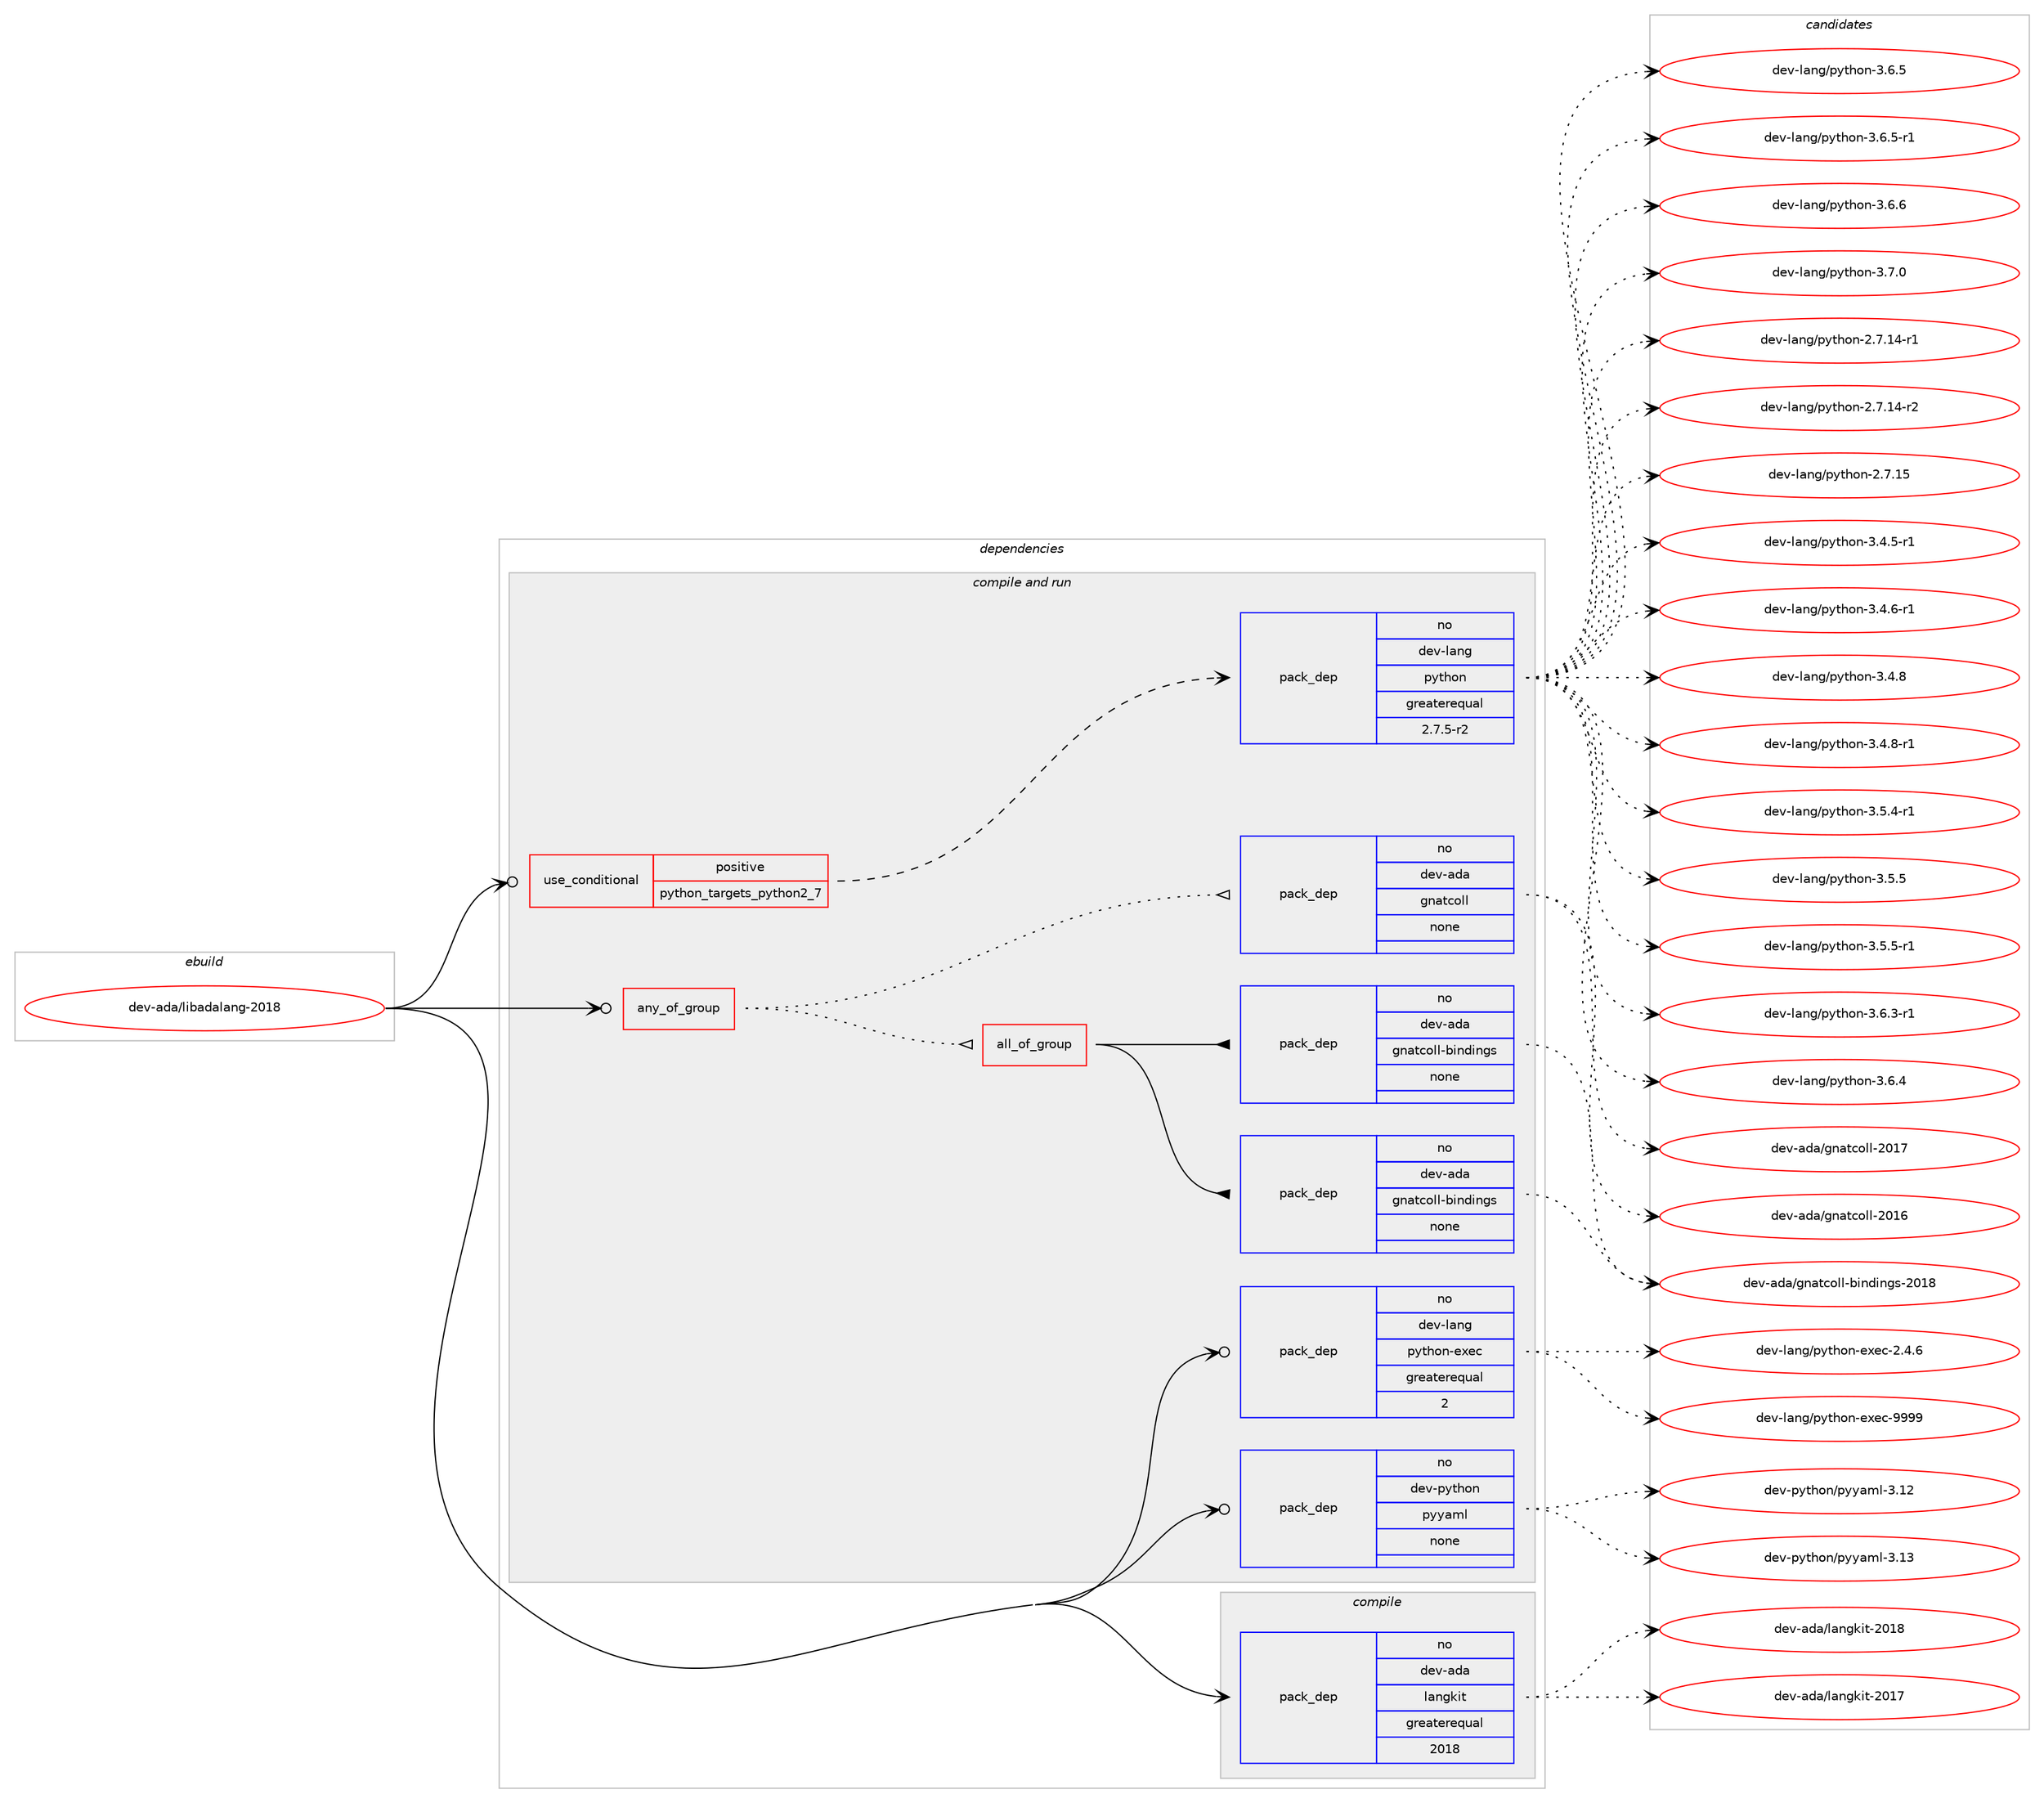 digraph prolog {

# *************
# Graph options
# *************

newrank=true;
concentrate=true;
compound=true;
graph [rankdir=LR,fontname=Helvetica,fontsize=10,ranksep=1.5];#, ranksep=2.5, nodesep=0.2];
edge  [arrowhead=vee];
node  [fontname=Helvetica,fontsize=10];

# **********
# The ebuild
# **********

subgraph cluster_leftcol {
color=gray;
rank=same;
label=<<i>ebuild</i>>;
id [label="dev-ada/libadalang-2018", color=red, width=4, href="../dev-ada/libadalang-2018.svg"];
}

# ****************
# The dependencies
# ****************

subgraph cluster_midcol {
color=gray;
label=<<i>dependencies</i>>;
subgraph cluster_compile {
fillcolor="#eeeeee";
style=filled;
label=<<i>compile</i>>;
subgraph pack2784 {
dependency3471 [label=<<TABLE BORDER="0" CELLBORDER="1" CELLSPACING="0" CELLPADDING="4" WIDTH="220"><TR><TD ROWSPAN="6" CELLPADDING="30">pack_dep</TD></TR><TR><TD WIDTH="110">no</TD></TR><TR><TD>dev-ada</TD></TR><TR><TD>langkit</TD></TR><TR><TD>greaterequal</TD></TR><TR><TD>2018</TD></TR></TABLE>>, shape=none, color=blue];
}
id:e -> dependency3471:w [weight=20,style="solid",arrowhead="vee"];
}
subgraph cluster_compileandrun {
fillcolor="#eeeeee";
style=filled;
label=<<i>compile and run</i>>;
subgraph any106 {
dependency3472 [label=<<TABLE BORDER="0" CELLBORDER="1" CELLSPACING="0" CELLPADDING="4"><TR><TD CELLPADDING="10">any_of_group</TD></TR></TABLE>>, shape=none, color=red];subgraph pack2785 {
dependency3473 [label=<<TABLE BORDER="0" CELLBORDER="1" CELLSPACING="0" CELLPADDING="4" WIDTH="220"><TR><TD ROWSPAN="6" CELLPADDING="30">pack_dep</TD></TR><TR><TD WIDTH="110">no</TD></TR><TR><TD>dev-ada</TD></TR><TR><TD>gnatcoll</TD></TR><TR><TD>none</TD></TR><TR><TD></TD></TR></TABLE>>, shape=none, color=blue];
}
dependency3472:e -> dependency3473:w [weight=20,style="dotted",arrowhead="oinv"];
subgraph all10 {
dependency3474 [label=<<TABLE BORDER="0" CELLBORDER="1" CELLSPACING="0" CELLPADDING="4"><TR><TD CELLPADDING="10">all_of_group</TD></TR></TABLE>>, shape=none, color=red];subgraph pack2786 {
dependency3475 [label=<<TABLE BORDER="0" CELLBORDER="1" CELLSPACING="0" CELLPADDING="4" WIDTH="220"><TR><TD ROWSPAN="6" CELLPADDING="30">pack_dep</TD></TR><TR><TD WIDTH="110">no</TD></TR><TR><TD>dev-ada</TD></TR><TR><TD>gnatcoll-bindings</TD></TR><TR><TD>none</TD></TR><TR><TD></TD></TR></TABLE>>, shape=none, color=blue];
}
dependency3474:e -> dependency3475:w [weight=20,style="solid",arrowhead="inv"];
subgraph pack2787 {
dependency3476 [label=<<TABLE BORDER="0" CELLBORDER="1" CELLSPACING="0" CELLPADDING="4" WIDTH="220"><TR><TD ROWSPAN="6" CELLPADDING="30">pack_dep</TD></TR><TR><TD WIDTH="110">no</TD></TR><TR><TD>dev-ada</TD></TR><TR><TD>gnatcoll-bindings</TD></TR><TR><TD>none</TD></TR><TR><TD></TD></TR></TABLE>>, shape=none, color=blue];
}
dependency3474:e -> dependency3476:w [weight=20,style="solid",arrowhead="inv"];
}
dependency3472:e -> dependency3474:w [weight=20,style="dotted",arrowhead="oinv"];
}
id:e -> dependency3472:w [weight=20,style="solid",arrowhead="odotvee"];
subgraph cond574 {
dependency3477 [label=<<TABLE BORDER="0" CELLBORDER="1" CELLSPACING="0" CELLPADDING="4"><TR><TD ROWSPAN="3" CELLPADDING="10">use_conditional</TD></TR><TR><TD>positive</TD></TR><TR><TD>python_targets_python2_7</TD></TR></TABLE>>, shape=none, color=red];
subgraph pack2788 {
dependency3478 [label=<<TABLE BORDER="0" CELLBORDER="1" CELLSPACING="0" CELLPADDING="4" WIDTH="220"><TR><TD ROWSPAN="6" CELLPADDING="30">pack_dep</TD></TR><TR><TD WIDTH="110">no</TD></TR><TR><TD>dev-lang</TD></TR><TR><TD>python</TD></TR><TR><TD>greaterequal</TD></TR><TR><TD>2.7.5-r2</TD></TR></TABLE>>, shape=none, color=blue];
}
dependency3477:e -> dependency3478:w [weight=20,style="dashed",arrowhead="vee"];
}
id:e -> dependency3477:w [weight=20,style="solid",arrowhead="odotvee"];
subgraph pack2789 {
dependency3479 [label=<<TABLE BORDER="0" CELLBORDER="1" CELLSPACING="0" CELLPADDING="4" WIDTH="220"><TR><TD ROWSPAN="6" CELLPADDING="30">pack_dep</TD></TR><TR><TD WIDTH="110">no</TD></TR><TR><TD>dev-lang</TD></TR><TR><TD>python-exec</TD></TR><TR><TD>greaterequal</TD></TR><TR><TD>2</TD></TR></TABLE>>, shape=none, color=blue];
}
id:e -> dependency3479:w [weight=20,style="solid",arrowhead="odotvee"];
subgraph pack2790 {
dependency3480 [label=<<TABLE BORDER="0" CELLBORDER="1" CELLSPACING="0" CELLPADDING="4" WIDTH="220"><TR><TD ROWSPAN="6" CELLPADDING="30">pack_dep</TD></TR><TR><TD WIDTH="110">no</TD></TR><TR><TD>dev-python</TD></TR><TR><TD>pyyaml</TD></TR><TR><TD>none</TD></TR><TR><TD></TD></TR></TABLE>>, shape=none, color=blue];
}
id:e -> dependency3480:w [weight=20,style="solid",arrowhead="odotvee"];
}
subgraph cluster_run {
fillcolor="#eeeeee";
style=filled;
label=<<i>run</i>>;
}
}

# **************
# The candidates
# **************

subgraph cluster_choices {
rank=same;
color=gray;
label=<<i>candidates</i>>;

subgraph choice2784 {
color=black;
nodesep=1;
choice10010111845971009747108971101031071051164550484955 [label="dev-ada/langkit-2017", color=red, width=4,href="../dev-ada/langkit-2017.svg"];
choice10010111845971009747108971101031071051164550484956 [label="dev-ada/langkit-2018", color=red, width=4,href="../dev-ada/langkit-2018.svg"];
dependency3471:e -> choice10010111845971009747108971101031071051164550484955:w [style=dotted,weight="100"];
dependency3471:e -> choice10010111845971009747108971101031071051164550484956:w [style=dotted,weight="100"];
}
subgraph choice2785 {
color=black;
nodesep=1;
choice1001011184597100974710311097116991111081084550484954 [label="dev-ada/gnatcoll-2016", color=red, width=4,href="../dev-ada/gnatcoll-2016.svg"];
choice1001011184597100974710311097116991111081084550484955 [label="dev-ada/gnatcoll-2017", color=red, width=4,href="../dev-ada/gnatcoll-2017.svg"];
dependency3473:e -> choice1001011184597100974710311097116991111081084550484954:w [style=dotted,weight="100"];
dependency3473:e -> choice1001011184597100974710311097116991111081084550484955:w [style=dotted,weight="100"];
}
subgraph choice2786 {
color=black;
nodesep=1;
choice10010111845971009747103110971169911110810845981051101001051101031154550484956 [label="dev-ada/gnatcoll-bindings-2018", color=red, width=4,href="../dev-ada/gnatcoll-bindings-2018.svg"];
dependency3475:e -> choice10010111845971009747103110971169911110810845981051101001051101031154550484956:w [style=dotted,weight="100"];
}
subgraph choice2787 {
color=black;
nodesep=1;
choice10010111845971009747103110971169911110810845981051101001051101031154550484956 [label="dev-ada/gnatcoll-bindings-2018", color=red, width=4,href="../dev-ada/gnatcoll-bindings-2018.svg"];
dependency3476:e -> choice10010111845971009747103110971169911110810845981051101001051101031154550484956:w [style=dotted,weight="100"];
}
subgraph choice2788 {
color=black;
nodesep=1;
choice100101118451089711010347112121116104111110455046554649524511449 [label="dev-lang/python-2.7.14-r1", color=red, width=4,href="../dev-lang/python-2.7.14-r1.svg"];
choice100101118451089711010347112121116104111110455046554649524511450 [label="dev-lang/python-2.7.14-r2", color=red, width=4,href="../dev-lang/python-2.7.14-r2.svg"];
choice10010111845108971101034711212111610411111045504655464953 [label="dev-lang/python-2.7.15", color=red, width=4,href="../dev-lang/python-2.7.15.svg"];
choice1001011184510897110103471121211161041111104551465246534511449 [label="dev-lang/python-3.4.5-r1", color=red, width=4,href="../dev-lang/python-3.4.5-r1.svg"];
choice1001011184510897110103471121211161041111104551465246544511449 [label="dev-lang/python-3.4.6-r1", color=red, width=4,href="../dev-lang/python-3.4.6-r1.svg"];
choice100101118451089711010347112121116104111110455146524656 [label="dev-lang/python-3.4.8", color=red, width=4,href="../dev-lang/python-3.4.8.svg"];
choice1001011184510897110103471121211161041111104551465246564511449 [label="dev-lang/python-3.4.8-r1", color=red, width=4,href="../dev-lang/python-3.4.8-r1.svg"];
choice1001011184510897110103471121211161041111104551465346524511449 [label="dev-lang/python-3.5.4-r1", color=red, width=4,href="../dev-lang/python-3.5.4-r1.svg"];
choice100101118451089711010347112121116104111110455146534653 [label="dev-lang/python-3.5.5", color=red, width=4,href="../dev-lang/python-3.5.5.svg"];
choice1001011184510897110103471121211161041111104551465346534511449 [label="dev-lang/python-3.5.5-r1", color=red, width=4,href="../dev-lang/python-3.5.5-r1.svg"];
choice1001011184510897110103471121211161041111104551465446514511449 [label="dev-lang/python-3.6.3-r1", color=red, width=4,href="../dev-lang/python-3.6.3-r1.svg"];
choice100101118451089711010347112121116104111110455146544652 [label="dev-lang/python-3.6.4", color=red, width=4,href="../dev-lang/python-3.6.4.svg"];
choice100101118451089711010347112121116104111110455146544653 [label="dev-lang/python-3.6.5", color=red, width=4,href="../dev-lang/python-3.6.5.svg"];
choice1001011184510897110103471121211161041111104551465446534511449 [label="dev-lang/python-3.6.5-r1", color=red, width=4,href="../dev-lang/python-3.6.5-r1.svg"];
choice100101118451089711010347112121116104111110455146544654 [label="dev-lang/python-3.6.6", color=red, width=4,href="../dev-lang/python-3.6.6.svg"];
choice100101118451089711010347112121116104111110455146554648 [label="dev-lang/python-3.7.0", color=red, width=4,href="../dev-lang/python-3.7.0.svg"];
dependency3478:e -> choice100101118451089711010347112121116104111110455046554649524511449:w [style=dotted,weight="100"];
dependency3478:e -> choice100101118451089711010347112121116104111110455046554649524511450:w [style=dotted,weight="100"];
dependency3478:e -> choice10010111845108971101034711212111610411111045504655464953:w [style=dotted,weight="100"];
dependency3478:e -> choice1001011184510897110103471121211161041111104551465246534511449:w [style=dotted,weight="100"];
dependency3478:e -> choice1001011184510897110103471121211161041111104551465246544511449:w [style=dotted,weight="100"];
dependency3478:e -> choice100101118451089711010347112121116104111110455146524656:w [style=dotted,weight="100"];
dependency3478:e -> choice1001011184510897110103471121211161041111104551465246564511449:w [style=dotted,weight="100"];
dependency3478:e -> choice1001011184510897110103471121211161041111104551465346524511449:w [style=dotted,weight="100"];
dependency3478:e -> choice100101118451089711010347112121116104111110455146534653:w [style=dotted,weight="100"];
dependency3478:e -> choice1001011184510897110103471121211161041111104551465346534511449:w [style=dotted,weight="100"];
dependency3478:e -> choice1001011184510897110103471121211161041111104551465446514511449:w [style=dotted,weight="100"];
dependency3478:e -> choice100101118451089711010347112121116104111110455146544652:w [style=dotted,weight="100"];
dependency3478:e -> choice100101118451089711010347112121116104111110455146544653:w [style=dotted,weight="100"];
dependency3478:e -> choice1001011184510897110103471121211161041111104551465446534511449:w [style=dotted,weight="100"];
dependency3478:e -> choice100101118451089711010347112121116104111110455146544654:w [style=dotted,weight="100"];
dependency3478:e -> choice100101118451089711010347112121116104111110455146554648:w [style=dotted,weight="100"];
}
subgraph choice2789 {
color=black;
nodesep=1;
choice1001011184510897110103471121211161041111104510112010199455046524654 [label="dev-lang/python-exec-2.4.6", color=red, width=4,href="../dev-lang/python-exec-2.4.6.svg"];
choice10010111845108971101034711212111610411111045101120101994557575757 [label="dev-lang/python-exec-9999", color=red, width=4,href="../dev-lang/python-exec-9999.svg"];
dependency3479:e -> choice1001011184510897110103471121211161041111104510112010199455046524654:w [style=dotted,weight="100"];
dependency3479:e -> choice10010111845108971101034711212111610411111045101120101994557575757:w [style=dotted,weight="100"];
}
subgraph choice2790 {
color=black;
nodesep=1;
choice1001011184511212111610411111047112121121971091084551464950 [label="dev-python/pyyaml-3.12", color=red, width=4,href="../dev-python/pyyaml-3.12.svg"];
choice1001011184511212111610411111047112121121971091084551464951 [label="dev-python/pyyaml-3.13", color=red, width=4,href="../dev-python/pyyaml-3.13.svg"];
dependency3480:e -> choice1001011184511212111610411111047112121121971091084551464950:w [style=dotted,weight="100"];
dependency3480:e -> choice1001011184511212111610411111047112121121971091084551464951:w [style=dotted,weight="100"];
}
}

}
